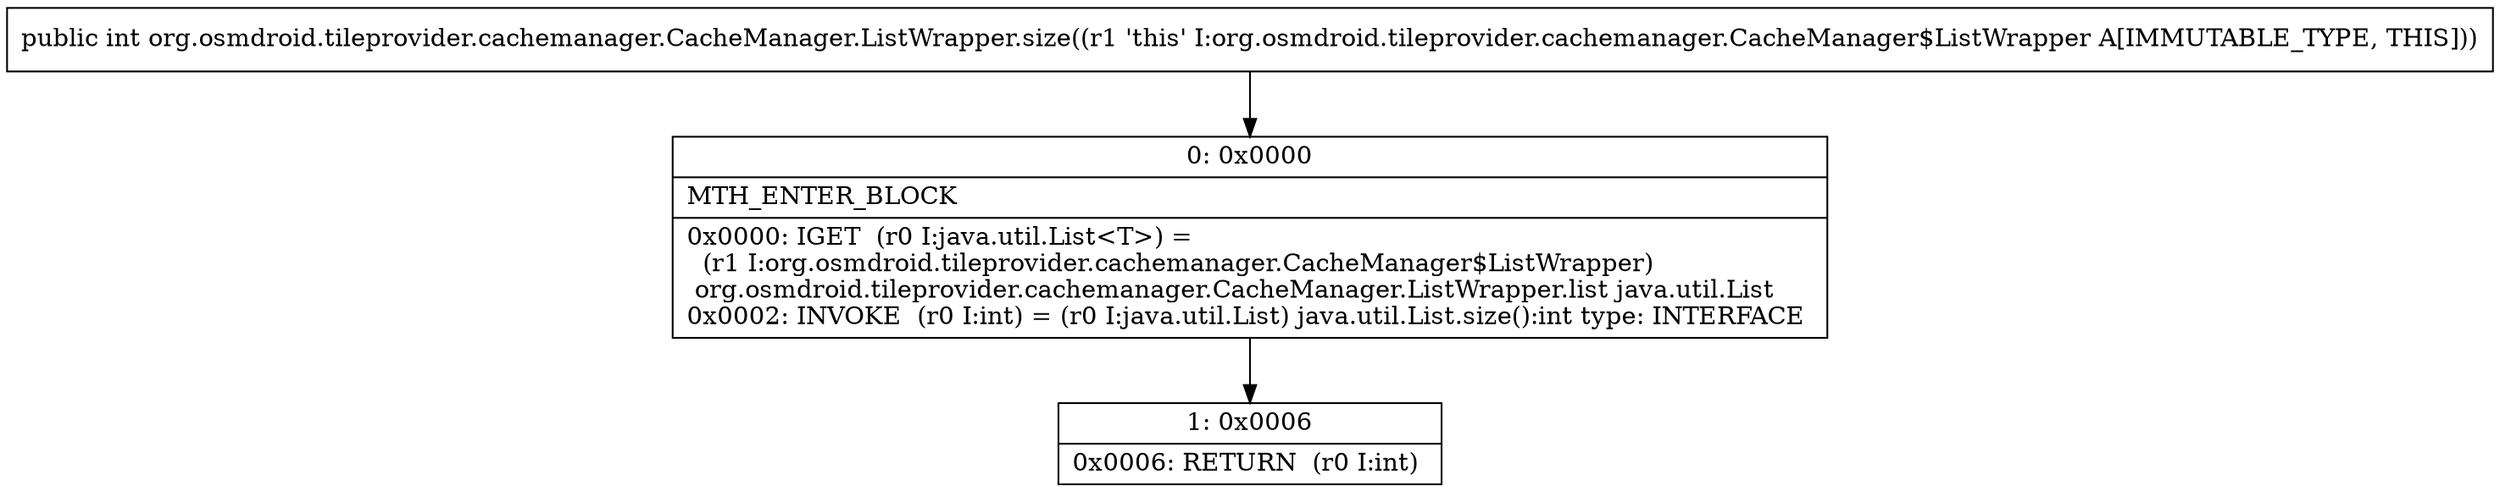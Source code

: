 digraph "CFG fororg.osmdroid.tileprovider.cachemanager.CacheManager.ListWrapper.size()I" {
Node_0 [shape=record,label="{0\:\ 0x0000|MTH_ENTER_BLOCK\l|0x0000: IGET  (r0 I:java.util.List\<T\>) = \l  (r1 I:org.osmdroid.tileprovider.cachemanager.CacheManager$ListWrapper)\l org.osmdroid.tileprovider.cachemanager.CacheManager.ListWrapper.list java.util.List \l0x0002: INVOKE  (r0 I:int) = (r0 I:java.util.List) java.util.List.size():int type: INTERFACE \l}"];
Node_1 [shape=record,label="{1\:\ 0x0006|0x0006: RETURN  (r0 I:int) \l}"];
MethodNode[shape=record,label="{public int org.osmdroid.tileprovider.cachemanager.CacheManager.ListWrapper.size((r1 'this' I:org.osmdroid.tileprovider.cachemanager.CacheManager$ListWrapper A[IMMUTABLE_TYPE, THIS])) }"];
MethodNode -> Node_0;
Node_0 -> Node_1;
}

